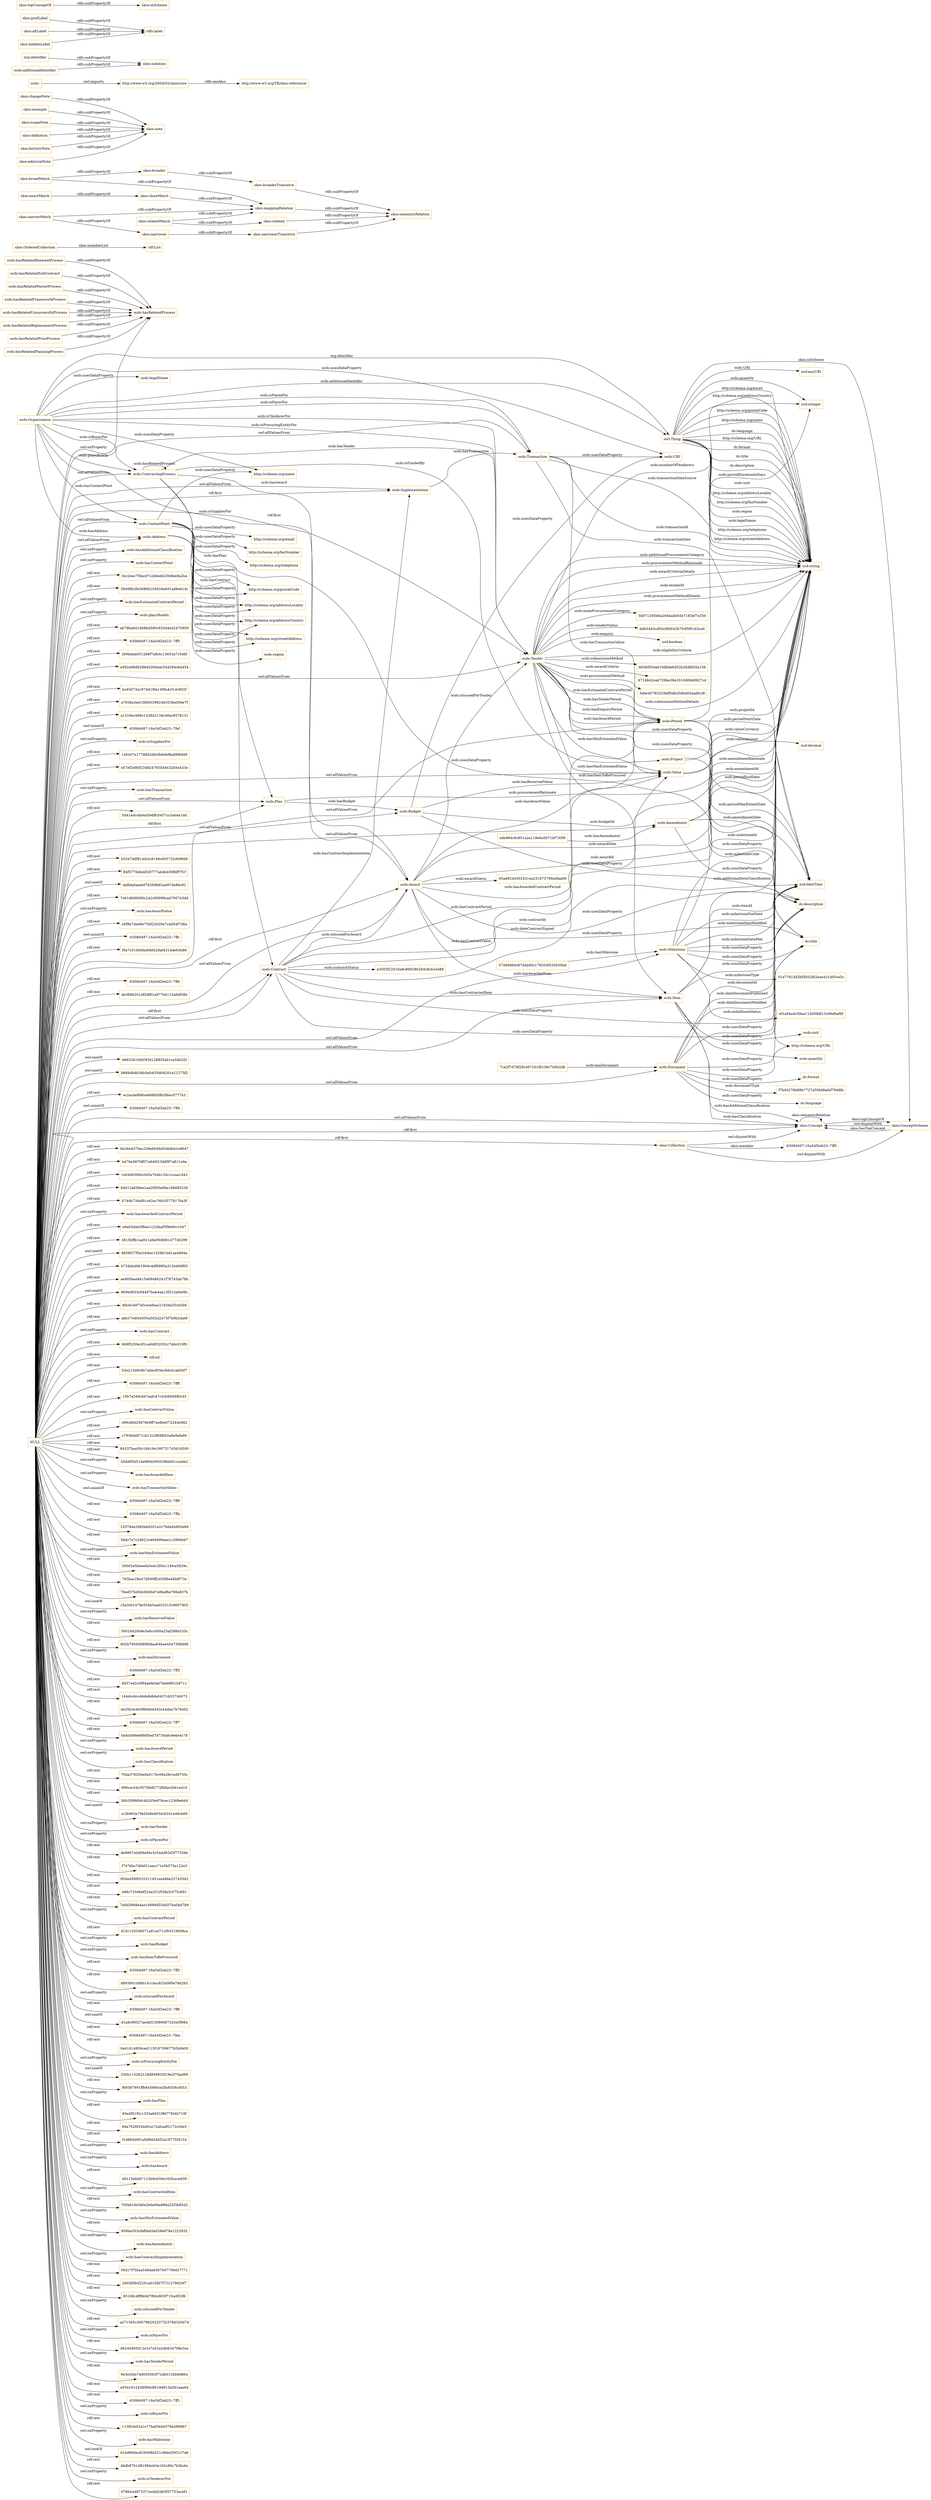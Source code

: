 digraph ar2dtool_diagram { 
rankdir=LR;
size="1501"
node [shape = rectangle, color="orange"]; "ocds:Budget" "ocds:Tender" "ocds:Value" "ocds:Transaction" "ocds:Amendment" "ocds:Period" "ocds:Project" "ocds:ContactPoint" "ocds:Plan" "ocds:Organisation" "7ca2f7d78f29c467161fb108c7b0b2d6" "ocds:Contract" "ocds:Milestone" "ocds:Implementation" "ede984c8c851a2a118e6a5071bf730f9" "ocds:Document" "ocds:Address" "ocds:Item" "ocds:Award" "ocds:ContractingProcess" "57499d60c87d4b95c178203f335935bd" "-6308d497:16a54f2eb23:-7ff0" "skos:OrderedCollection" "skos:Collection" "skos:ConceptScheme" "skos:Concept" ; /*classes style*/
	"skos:closeMatch" -> "skos:mappingRelation" [ label = "rdfs:subPropertyOf" ];
	"skos:changeNote" -> "skos:note" [ label = "rdfs:subPropertyOf" ];
	"ocds:hasRelatedParentProcess" -> "ocds:hasRelatedProcess" [ label = "rdfs:subPropertyOf" ];
	"http://www.w3.org/2004/02/skos/core" -> "http://www.w3.org/TR/skos-reference/" [ label = "rdfs:seeAlso" ];
	"skos:related" -> "skos:semanticRelation" [ label = "rdfs:subPropertyOf" ];
	"skos:example" -> "skos:note" [ label = "rdfs:subPropertyOf" ];
	"ocds:Amendment" -> "dc:description" [ label = "ocds:usesDataProperty" ];
	"skos:exactMatch" -> "skos:closeMatch" [ label = "rdfs:subPropertyOf" ];
	"ocds:hasRelatedFrameworkProcess" -> "ocds:hasRelatedProcess" [ label = "rdfs:subPropertyOf" ];
	"skos:broaderTransitive" -> "skos:semanticRelation" [ label = "rdfs:subPropertyOf" ];
	"skos:narrower" -> "skos:narrowerTransitive" [ label = "rdfs:subPropertyOf" ];
	"skos:Collection" -> "skos:ConceptScheme" [ label = "owl:disjointWith" ];
	"skos:Collection" -> "skos:Concept" [ label = "owl:disjointWith" ];
	"ocds:hasRelatedUnsuccessfulProcess" -> "ocds:hasRelatedProcess" [ label = "rdfs:subPropertyOf" ];
	"org:identifier" -> "skos:notation" [ label = "rdfs:subPropertyOf" ];
	"skos:ConceptScheme" -> "skos:Concept" [ label = "owl:disjointWith" ];
	"ocds:Document" -> "http://schema.org/URL" [ label = "ocds:usesDataProperty" ];
	"ocds:Document" -> "dc:title" [ label = "ocds:usesDataProperty" ];
	"ocds:Document" -> "dc:language" [ label = "ocds:usesDataProperty" ];
	"ocds:Document" -> "dc:format" [ label = "ocds:usesDataProperty" ];
	"ocds:Document" -> "dc:description" [ label = "ocds:usesDataProperty" ];
	"skos:scopeNote" -> "skos:note" [ label = "rdfs:subPropertyOf" ];
	"ocds:Milestone" -> "dc:title" [ label = "ocds:usesDataProperty" ];
	"ocds:Milestone" -> "dc:description" [ label = "ocds:usesDataProperty" ];
	"skos:prefLabel" -> "rdfs:label" [ label = "rdfs:subPropertyOf" ];
	"ocds:hasRelatedReplacementProcess" -> "ocds:hasRelatedProcess" [ label = "rdfs:subPropertyOf" ];
	"skos:broadMatch" -> "skos:broader" [ label = "rdfs:subPropertyOf" ];
	"skos:broadMatch" -> "skos:mappingRelation" [ label = "rdfs:subPropertyOf" ];
	"ocds:hasRelatedPriorProcess" -> "ocds:hasRelatedProcess" [ label = "rdfs:subPropertyOf" ];
	"skos:narrowMatch" -> "skos:narrower" [ label = "rdfs:subPropertyOf" ];
	"skos:narrowMatch" -> "skos:mappingRelation" [ label = "rdfs:subPropertyOf" ];
	"ocds:Award" -> "dc:description" [ label = "ocds:usesDataProperty" ];
	"ocds:Award" -> "dc:title" [ label = "ocds:usesDataProperty" ];
	"ocds:Budget" -> "ocds:URI" [ label = "ocds:usesDataProperty" ];
	"ocds:Budget" -> "dc:description" [ label = "ocds:usesDataProperty" ];
	"skos:narrowerTransitive" -> "skos:semanticRelation" [ label = "rdfs:subPropertyOf" ];
	"skos:altLabel" -> "rdfs:label" [ label = "rdfs:subPropertyOf" ];
	"skos:hiddenLabel" -> "rdfs:label" [ label = "rdfs:subPropertyOf" ];
	"ocds:hasRelatedPlanningProcess" -> "ocds:hasRelatedProcess" [ label = "rdfs:subPropertyOf" ];
	"ocds:" -> "http://www.w3.org/2004/02/skos/core" [ label = "owl:imports" ];
	"ocds:hasRelatedRenewalProcess" -> "ocds:hasRelatedProcess" [ label = "rdfs:subPropertyOf" ];
	"ocds:ContactPoint" -> "http://schema.org/postalCode" [ label = "ocds:usesDataProperty" ];
	"ocds:ContactPoint" -> "http://schema.org/telephone" [ label = "ocds:usesDataProperty" ];
	"ocds:ContactPoint" -> "http://schema.org/addressCountry" [ label = "ocds:usesDataProperty" ];
	"ocds:ContactPoint" -> "http://schema.org/URL" [ label = "ocds:usesDataProperty" ];
	"ocds:ContactPoint" -> "http://schema.org/addressLocality" [ label = "ocds:usesDataProperty" ];
	"ocds:ContactPoint" -> "http://schema.org/streetAddress" [ label = "ocds:usesDataProperty" ];
	"ocds:ContactPoint" -> "http://schema.org/email" [ label = "ocds:usesDataProperty" ];
	"ocds:ContactPoint" -> "http://schema.org/faxNumber" [ label = "ocds:usesDataProperty" ];
	"ocds:ContactPoint" -> "http://schema.org/name" [ label = "ocds:usesDataProperty" ];
	"ocds:Tender" -> "dc:title" [ label = "ocds:usesDataProperty" ];
	"ocds:Tender" -> "dc:description" [ label = "ocds:usesDataProperty" ];
	"ocds:Address" -> "ocds:region" [ label = "ocds:usesDataProperty" ];
	"ocds:Address" -> "http://schema.org/streetAddress" [ label = "ocds:usesDataProperty" ];
	"ocds:Address" -> "http://schema.org/postalCode" [ label = "ocds:usesDataProperty" ];
	"ocds:Address" -> "http://schema.org/addressLocality" [ label = "ocds:usesDataProperty" ];
	"ocds:Address" -> "http://schema.org/addressCountry" [ label = "ocds:usesDataProperty" ];
	"ocds:Contract" -> "dc:description" [ label = "ocds:usesDataProperty" ];
	"ocds:Contract" -> "dc:title" [ label = "ocds:usesDataProperty" ];
	"ocds:Organisation" -> "ocds:legalName" [ label = "ocds:usesDataProperty" ];
	"ocds:Organisation" -> "ocds:URI" [ label = "ocds:usesDataProperty" ];
	"ocds:Organisation" -> "http://schema.org/name" [ label = "ocds:usesDataProperty" ];
	"ocds:Transaction" -> "ocds:URI" [ label = "ocds:usesDataProperty" ];
	"skos:definition" -> "skos:note" [ label = "rdfs:subPropertyOf" ];
	"skos:historyNote" -> "skos:note" [ label = "rdfs:subPropertyOf" ];
	"ocds:Project" -> "dc:title" [ label = "ocds:usesDataProperty" ];
	"ocds:additionalIdentifier" -> "skos:notation" [ label = "rdfs:subPropertyOf" ];
	"NULL" -> "b734bbd9b1904c4df9985a315e49df05" [ label = "rdf:rest" ];
	"NULL" -> "ae905bea9415469486241f78745ab78b" [ label = "rdf:rest" ];
	"NULL" -> "869e0833c94497bab4aa13f212a0e08c" [ label = "owl:oneOf" ];
	"NULL" -> "d9cdc3ef740cecbfeac21926a35cb5b6" [ label = "rdf:rest" ];
	"NULL" -> "ocds:Value" [ label = "owl:allValuesFrom" ];
	"NULL" -> "ocds:Milestone" [ label = "owl:allValuesFrom" ];
	"NULL" -> "abb17e4f44050a502d2475f7b9b2da6f" [ label = "rdf:rest" ];
	"NULL" -> "ocds:hasContract" [ label = "owl:onProperty" ];
	"NULL" -> "ocds:Plan" [ label = "rdf:first" ];
	"NULL" -> "606f5259e3f1ca0d852052c7ddc019f0" [ label = "rdf:rest" ];
	"NULL" -> "rdf:nil" [ label = "rdf:rest" ];
	"NULL" -> "53e215d9c6b7abbcf03ec9dcd1ab50f7" [ label = "rdf:rest" ];
	"NULL" -> "-6308d497:16a54f2eb23:-7ff8" [ label = "rdf:rest" ];
	"NULL" -> "10b7a349cbb7aafc47c3cb9fdf4f6245" [ label = "rdf:rest" ];
	"NULL" -> "ocds:hasContractValue" [ label = "owl:onProperty" ];
	"NULL" -> "c99cd6d25876e9ff7ee8be072244e982" [ label = "rdf:rest" ];
	"NULL" -> "c7936dd871cb12c2f84fb02a8e9afa66" [ label = "rdf:rest" ];
	"NULL" -> "84337bac00c16b16e1987317d3d16500" [ label = "rdf:rest" ];
	"NULL" -> "b5dd95b514e980e365039bbf41ccade2" [ label = "rdf:rest" ];
	"NULL" -> "ocds:hasAwardedItem" [ label = "owl:onProperty" ];
	"NULL" -> "ocds:hasTransactionValue" [ label = "owl:onProperty" ];
	"NULL" -> "-6308d497:16a54f2eb23:-7ff9" [ label = "owl:unionOf" ];
	"NULL" -> "-6308d497:16a54f2eb23:-7ffa" [ label = "rdf:rest" ];
	"NULL" -> "103764e2985eb0201e2c79da94893e89" [ label = "rdf:rest" ];
	"NULL" -> "ocds:Award" [ label = "owl:allValuesFrom" ];
	"NULL" -> "56dc7a7c2d621e464099aee1c3966bb7" [ label = "rdf:rest" ];
	"NULL" -> "ocds:hasMaxEstimatedValue" [ label = "owl:onProperty" ];
	"NULL" -> "30002e5bbeefa5edc280a114fce5829c" [ label = "rdf:rest" ];
	"NULL" -> "763bac28e47d590ff2d35f6e46b6f73e" [ label = "rdf:rest" ];
	"NULL" -> "76ed57bd0dc0b94d7e86af6e790a837b" [ label = "rdf:rest" ];
	"NULL" -> "skos:Concept" [ label = "owl:allValuesFrom" ];
	"NULL" -> "c5a3cb1478e554b5aad23315c9697802" [ label = "owl:oneOf" ];
	"NULL" -> "ocds:Document" [ label = "owl:allValuesFrom" ];
	"NULL" -> "ocds:hasReservedValue" [ label = "owl:onProperty" ];
	"NULL" -> "ocds:Contract" [ label = "rdf:first" ];
	"NULL" -> "3001b020b9e3a6cc000a25af288b535c" [ label = "rdf:rest" ];
	"NULL" -> "ocds:Plan" [ label = "owl:allValuesFrom" ];
	"NULL" -> "802b79560889fddaa64bee4547308d98" [ label = "rdf:rest" ];
	"NULL" -> "ocds:hasDocument" [ label = "owl:onProperty" ];
	"NULL" -> "-6308d497:16a54f2eb23:-7ff3" [ label = "rdf:rest" ];
	"NULL" -> "6937ed2c5f94aefe0ab7beb8f01b9711" [ label = "rdf:rest" ];
	"NULL" -> "skos:Concept" [ label = "rdf:first" ];
	"NULL" -> "144dcc6cc46defe8da0437cb5374b073" [ label = "rdf:rest" ];
	"NULL" -> "4e35b3e493f660b4343c44dea7b76462" [ label = "rdf:rest" ];
	"NULL" -> "-6308d497:16a54f2eb23:-7ff7" [ label = "rdf:rest" ];
	"NULL" -> "ocds:Tender" [ label = "rdf:first" ];
	"NULL" -> "ocds:Tender" [ label = "owl:allValuesFrom" ];
	"NULL" -> "0d4cb09e6986f0ed78730a8c9e6e4c78" [ label = "rdf:rest" ];
	"NULL" -> "ocds:hasAwardPeriod" [ label = "owl:onProperty" ];
	"NULL" -> "ocds:hasClassification" [ label = "owl:onProperty" ];
	"NULL" -> "ocds:Contract" [ label = "owl:allValuesFrom" ];
	"NULL" -> "70da37602be8a5176c09a2fe1ed9755c" [ label = "rdf:rest" ];
	"NULL" -> "890cac54c55708db772fbfae2b61ed10" [ label = "rdf:rest" ];
	"NULL" -> "36b35986bfc4b205e978cec12369e6d4" [ label = "rdf:rest" ];
	"NULL" -> "cc3b963e7f4d3e8e4634c6241e48cb60" [ label = "owl:oneOf" ];
	"NULL" -> "ocds:hasTender" [ label = "owl:onProperty" ];
	"NULL" -> "ocds:Transaction" [ label = "owl:allValuesFrom" ];
	"NULL" -> "ocds:ContactPoint" [ label = "owl:allValuesFrom" ];
	"NULL" -> "ocds:isPayeeFor" [ label = "owl:onProperty" ];
	"NULL" -> "8e9997e0d09e94c3c54dd82d3f77338e" [ label = "rdf:rest" ];
	"NULL" -> "ocds:Address" [ label = "owl:allValuesFrom" ];
	"NULL" -> "f7476bc74fa021aacc71e5b575e122e3" [ label = "rdf:rest" ];
	"NULL" -> "950a459f0532311451ee4d6e22743542" [ label = "rdf:rest" ];
	"NULL" -> "e98c73346ef324a331f55fe3c575c691" [ label = "rdf:rest" ];
	"NULL" -> "ocds:Award" [ label = "rdf:first" ];
	"NULL" -> "7a0d398de4ae1069dd55dd57ba0bd7b9" [ label = "rdf:rest" ];
	"NULL" -> "ocds:hasContractPeriod" [ label = "owl:onProperty" ];
	"NULL" -> "d15c120346071a81ad71cf04319808ca" [ label = "rdf:rest" ];
	"NULL" -> "ocds:hasBudget" [ label = "owl:onProperty" ];
	"NULL" -> "ocds:Amendment" [ label = "owl:allValuesFrom" ];
	"NULL" -> "ocds:hasItemToBeProcured" [ label = "owl:onProperty" ];
	"NULL" -> "-6308d497:16a54f2eb23:-7ff2" [ label = "rdf:rest" ];
	"NULL" -> "d8939010d80141cbcc825d9f0e78d265" [ label = "rdf:rest" ];
	"NULL" -> "ocds:isIssuedForAward" [ label = "owl:onProperty" ];
	"NULL" -> "-6308d497:16a54f2eb23:-7ff6" [ label = "rdf:rest" ];
	"NULL" -> "d1a8c99527aedbf13086987243e5f98d" [ label = "owl:oneOf" ];
	"NULL" -> "ocds:hasRelatedProcess" [ label = "owl:onProperty" ];
	"NULL" -> "-6308d497:16a54f2eb23:-7fee" [ label = "rdf:rest" ];
	"NULL" -> "0e41814859ced115f18709677b5b9400" [ label = "rdf:rest" ];
	"NULL" -> "ocds:isProcuringEntityFor" [ label = "owl:onProperty" ];
	"NULL" -> "256b115262128d849835f19e2f7dad69" [ label = "owl:oneOf" ];
	"NULL" -> "f69387991ffb84568dcd3fa8358cd053" [ label = "rdf:rest" ];
	"NULL" -> "ocds:hasPlan" [ label = "owl:onProperty" ];
	"NULL" -> "83e4f51f0c1353a6931f9677fd4b718f" [ label = "rdf:rest" ];
	"NULL" -> "9da7626f244d0ca72afcadf2172c0de5" [ label = "rdf:rest" ];
	"NULL" -> "f1d865d0f1af4f9d3dd52a1877f39154" [ label = "rdf:rest" ];
	"NULL" -> "ocds:hasAddress" [ label = "owl:onProperty" ];
	"NULL" -> "skos:Collection" [ label = "rdf:first" ];
	"NULL" -> "ocds:hasAward" [ label = "owl:onProperty" ];
	"NULL" -> "46115efafd7115b9c630e165fcace839" [ label = "rdf:rest" ];
	"NULL" -> "ocds:hasContractedItem" [ label = "owl:onProperty" ];
	"NULL" -> "705bb1fe3d6e2b6e6be886a22f3b85d2" [ label = "rdf:rest" ];
	"NULL" -> "ocds:Item" [ label = "owl:allValuesFrom" ];
	"NULL" -> "ocds:hasMinEstimatedValue" [ label = "owl:onProperty" ];
	"NULL" -> "959ba353cfafbbd3a028e978e1222932" [ label = "rdf:rest" ];
	"NULL" -> "ocds:hasAmendment" [ label = "owl:onProperty" ];
	"NULL" -> "ocds:hasContractImplementation" [ label = "owl:onProperty" ];
	"NULL" -> "092c7f7fdaa548da63870d7709d27771" [ label = "rdf:rest" ];
	"NULL" -> "2602f09cf2291a010fd7f731279820f7" [ label = "rdf:rest" ];
	"NULL" -> "83168c4ff9b9d7f66c903f71fce952f6" [ label = "rdf:rest" ];
	"NULL" -> "ocds:isIssuedForTender" [ label = "owl:onProperty" ];
	"NULL" -> "a271565c30079620223732378d320d7d" [ label = "rdf:rest" ];
	"NULL" -> "ocds:Period" [ label = "owl:allValuesFrom" ];
	"NULL" -> "ocds:isPayerFor" [ label = "owl:onProperty" ];
	"NULL" -> "d6244565d12e1e7a52a24b634709e3ce" [ label = "rdf:rest" ];
	"NULL" -> "ocds:hasTenderPeriod" [ label = "owl:onProperty" ];
	"NULL" -> "ocds:ContractingProcess" [ label = "owl:allValuesFrom" ];
	"NULL" -> "9e3e2fab74d035063f72db012bb9d864" [ label = "rdf:rest" ];
	"NULL" -> "e0541612438569c8019d913a281aaa64" [ label = "rdf:rest" ];
	"NULL" -> "-6308d497:16a54f2eb23:-7ff1" [ label = "rdf:rest" ];
	"NULL" -> "ocds:isBuyerFor" [ label = "owl:onProperty" ];
	"NULL" -> "113fb3e02a1e77baf3d4d379a5f0fd67" [ label = "rdf:rest" ];
	"NULL" -> "ocds:hasMilestone" [ label = "owl:onProperty" ];
	"NULL" -> "624d69dec826008d321c9bbd3931c7a6" [ label = "owl:oneOf" ];
	"NULL" -> "ocds:Implementation" [ label = "owl:allValuesFrom" ];
	"NULL" -> "ocds:Implementation" [ label = "rdf:first" ];
	"NULL" -> "4bdb87b1d81984eb3e102c89c7b3bcbc" [ label = "rdf:rest" ];
	"NULL" -> "ocds:isTendererFor" [ label = "owl:onProperty" ];
	"NULL" -> "6786444873371ec6d2d65f57753ecbf1" [ label = "rdf:rest" ];
	"NULL" -> "ocds:hasAdditionalClassification" [ label = "owl:onProperty" ];
	"NULL" -> "ocds:hasContactPoint" [ label = "owl:onProperty" ];
	"NULL" -> "0cc2eac75facd7c2dbed423b9ee8a2ba" [ label = "rdf:rest" ];
	"NULL" -> "38499b3fe36866104928eb91ad8e614c" [ label = "rdf:rest" ];
	"NULL" -> "ocds:hasEstimatedContractPeriod" [ label = "owl:onProperty" ];
	"NULL" -> "ocds:playsRoleIn" [ label = "owl:onProperty" ];
	"NULL" -> "eb78ba641d68bd590c933d4e02470959" [ label = "rdf:rest" ];
	"NULL" -> "-6308d497:16a54f2eb23:-7ff5" [ label = "rdf:rest" ];
	"NULL" -> "269bdab051288f7afb4c13653a7c5d6f" [ label = "rdf:rest" ];
	"NULL" -> "e592a98d928846260a4c544394c64454" [ label = "rdf:rest" ];
	"NULL" -> "bcd3d73a1974d19fa14f9a4cf1dc602f" [ label = "rdf:rest" ];
	"NULL" -> "a7058a3ed10fd055982483538a00be7f" [ label = "rdf:rest" ];
	"NULL" -> "a1316ec466e142842134c46ec8578131" [ label = "rdf:rest" ];
	"NULL" -> "-6308d497:16a54f2eb23:-7fef" [ label = "owl:unionOf" ];
	"NULL" -> "ocds:isSupplierFor" [ label = "owl:onProperty" ];
	"NULL" -> "140207e17788d2d6cfb69bf8a889bfd9" [ label = "rdf:rest" ];
	"NULL" -> "e57ef2480f2348247055d4432b5e433e" [ label = "rdf:rest" ];
	"NULL" -> "ocds:hasTransaction" [ label = "owl:onProperty" ];
	"NULL" -> "5d41edccbb4a59dffc5457cc3ab4a1dd" [ label = "rdf:rest" ];
	"NULL" -> "b3347ddf914fa3c8166c005732d098d9" [ label = "rdf:rest" ];
	"NULL" -> "84f5770efa4028777ab4b450fbff7f1f" [ label = "rdf:rest" ];
	"NULL" -> "dafbfa0aeebf782f4fb62ad97de86c92" [ label = "owl:oneOf" ];
	"NULL" -> "7e61d6d0b90c242c00999cad700743dd" [ label = "rdf:rest" ];
	"NULL" -> "ocds:hasAwardValue" [ label = "owl:onProperty" ];
	"NULL" -> "e5f9e7da49e75bf22629e7c4d54f7d6a" [ label = "rdf:rest" ];
	"NULL" -> "-6308d497:16a54f2eb23:-7ffc" [ label = "owl:unionOf" ];
	"NULL" -> "f5e7c51094fa406f429af4314de63b86" [ label = "rdf:rest" ];
	"NULL" -> "-6308d497:16a54f2eb23:-7ffb" [ label = "rdf:rest" ];
	"NULL" -> "de3686201df2df81a977b4115afe858b" [ label = "rdf:rest" ];
	"NULL" -> "ocds:Budget" [ label = "owl:allValuesFrom" ];
	"NULL" -> "d6632fc16fd3f3d128855ab1ca54b32f" [ label = "owl:oneOf" ];
	"NULL" -> "b889db4b36b5efc635d04201e21273f2" [ label = "owl:oneOf" ];
	"NULL" -> "ec2acdef680a668fd5ffe3f6ec077743" [ label = "rdf:rest" ];
	"NULL" -> "-6308d497:16a54f2eb23:-7ff4" [ label = "owl:unionOf" ];
	"NULL" -> "bb26e4370ac239e6b56d546dbd1e9647" [ label = "rdf:rest" ];
	"NULL" -> "b476e5876ff37a940f15d8f97a811e9a" [ label = "rdf:rest" ];
	"NULL" -> "1e04063fd4c045a7b4b120c1ccaa1d42" [ label = "rdf:rest" ];
	"NULL" -> "b4012a658ee1aa28f50a69a16b685230" [ label = "rdf:rest" ];
	"NULL" -> "b74db736af01c62ec76fc5577b176a3f" [ label = "rdf:rest" ];
	"NULL" -> "ocds:hasAwardedContractPeriod" [ label = "owl:onProperty" ];
	"NULL" -> "e6a03dab5f8ea1c22faaf5f9e60c1047" [ label = "rdf:rest" ];
	"NULL" -> "3815bffb1aa921a9a094fd6147746299" [ label = "rdf:rest" ];
	"NULL" -> "8658f27f5e2cb4ec1429b1bd1ae4894a" [ label = "owl:oneOf" ];
	"skos:topConceptOf" -> "skos:inScheme" [ label = "rdfs:subPropertyOf" ];
	"skos:relatedMatch" -> "skos:related" [ label = "rdfs:subPropertyOf" ];
	"skos:relatedMatch" -> "skos:mappingRelation" [ label = "rdfs:subPropertyOf" ];
	"skos:broader" -> "skos:broaderTransitive" [ label = "rdfs:subPropertyOf" ];
	"ocds:Item" -> "ocds:unit" [ label = "ocds:usesDataProperty" ];
	"ocds:Item" -> "ocds:quantity" [ label = "ocds:usesDataProperty" ];
	"ocds:Item" -> "dc:description" [ label = "ocds:usesDataProperty" ];
	"skos:mappingRelation" -> "skos:semanticRelation" [ label = "rdfs:subPropertyOf" ];
	"skos:editorialNote" -> "skos:note" [ label = "rdfs:subPropertyOf" ];
	"ocds:hasRelatedSubContract" -> "ocds:hasRelatedProcess" [ label = "rdfs:subPropertyOf" ];
	"ocds:Value" -> "xsd:decimal" [ label = "ocds:valueAmount" ];
	"ocds:Contract" -> "ocds:Value" [ label = "ocds:hasContractValue" ];
	"7ca2f7d78f29c467161fb108c7b0b2d6" -> "ocds:Document" [ label = "ocds:hasDocument" ];
	"ocds:Contract" -> "ocds:Award" [ label = "ocds:isIssuedForAward" ];
	"ocds:Tender" -> "b6360f34a610db0e6d52b26dfd55a159" [ label = "ocds:submissionMethod" ];
	"ocds:Tender" -> "ocds:Period" [ label = "ocds:hasTenderPeriod" ];
	"ocds:Award" -> "ocds:Value" [ label = "ocds:hasAwardValue" ];
	"ocds:Document" -> "xsd:dateTime" [ label = "ocds:dateDocumentModified" ];
	"ocds:Period" -> "xsd:dateTime" [ label = "ocds:periodMaxExtentDate" ];
	"ocds:Contract" -> "ocds:Implementation" [ label = "ocds:hasContractImplementation" ];
	"owl:Thing" -> "xsd:string" [ label = "http://schema.org/email" ];
	"owl:Thing" -> "xsd:string" [ label = "http://schema.org/addressCountry" ];
	"ocds:Tender" -> "xsd:string" [ label = "ocds:tenderId" ];
	"ocds:Tender" -> "6714b42cab729be38e3310d0bb0627cd" [ label = "ocds:awardCriteria" ];
	"ocds:Plan" -> "ocds:Budget" [ label = "ocds:hasBudget" ];
	"ocds:Award" -> "ocds:Tender" [ label = "ocds:isIssuedForTender" ];
	"ocds:Tender" -> "ocds:Period" [ label = "ocds:hasEnquiryPeriod" ];
	"ede984c8c851a2a118e6a5071bf730f9" -> "ocds:Amendment" [ label = "ocds:hasAmendment" ];
	"ocds:Award" -> "xsd:string" [ label = "ocds:awardDate" ];
	"ocds:ContractingProcess" -> "ocds:Contract" [ label = "ocds:hasContract" ];
	"ocds:Tender" -> "xsd:string" [ label = "ocds:procurementMethodDetails" ];
	"ocds:Amendment" -> "xsd:string" [ label = "ocds:amendmentRationale" ];
	"ocds:Tender" -> "xsd:string" [ label = "ocds:eligibilityCriteria" ];
	"ocds:Milestone" -> "ef1a94a4c59aa115d59df13c66d6af9f" [ label = "ocds:mileStoneStatus" ];
	"ocds:Organisation" -> "owl:Thing" [ label = "ocds:additionalIdentifier" ];
	"ocds:Document" -> "xsd:string" [ label = "ocds:documentId" ];
	"owl:Thing" -> "xsd:string" [ label = "http://schema.org/postalCode" ];
	"skos:ConceptScheme" -> "skos:Concept" [ label = "skos:hasTopConcept" ];
	"ocds:Milestone" -> "xsd:dateTime" [ label = "ocds:milestoneDateModified" ];
	"owl:Thing" -> "xsd:string" [ label = "http://schema.org/name" ];
	"ocds:Tender" -> "3ebe45785203bff5db20dbd03eadfc38" [ label = "ocds:procurementMethod" ];
	"ocds:Contract" -> "xsd:string" [ label = "ocds:contractId" ];
	"ocds:Contract" -> "ocds:Item" [ label = "ocds:hasContractedItem" ];
	"ocds:Milestone" -> "xsd:dateTime" [ label = "ocds:milestoneDateMet" ];
	"ocds:Organisation" -> "ocds:Address" [ label = "ocds:hasAddress" ];
	"ocds:Tender" -> "ocds:Value" [ label = "ocds:hasMinEstimatedValue" ];
	"ocds:Organisation" -> "ocds:ContactPoint" [ label = "ocds:hasContactPoint" ];
	"ocds:Contract" -> "ocds:Period" [ label = "ocds:hasContractPeriod" ];
	"skos:Concept" -> "skos:ConceptScheme" [ label = "skos:topConceptOf" ];
	"ocds:Award" -> "xsd:string" [ label = "ocds:awardId" ];
	"skos:Collection" -> "-6308d497:16a54f2eb23:-7ff0" [ label = "skos:member" ];
	"ocds:Contract" -> "e3583f22016a8c8692862b4c8cb2e488" [ label = "ocds:contractStatus" ];
	"ocds:Amendment" -> "xsd:dateTime" [ label = "ocds:amendmentDate" ];
	"ocds:Organisation" -> "ocds:ContractingProcess" [ label = "ocds:isBuyerFor" ];
	"owl:Thing" -> "xsd:string" [ label = "dc:language" ];
	"owl:Thing" -> "xsd:string" [ label = "http://schema.org/URL" ];
	"ocds:Award" -> "ocds:Period" [ label = "ocds:hasAwardedContractPeriod" ];
	"owl:Thing" -> "xsd:string" [ label = "dc:format" ];
	"ocds:Document" -> "f7b40276b89b7727a50bbfaebf7948fa" [ label = "ocds:documentType" ];
	"ocds:Organisation" -> "ocds:Tender" [ label = "ocds:isTendererFor" ];
	"owl:Thing" -> "xsd:string" [ label = "dc:title" ];
	"ocds:Implementation" -> "ocds:Transaction" [ label = "ocds:hasTransaction" ];
	"ocds:Transaction" -> "ocds:Value" [ label = "ocds:hasTransactionValue" ];
	"ocds:Item" -> "xsd:string" [ label = "ocds:additionalItemClassification" ];
	"ocds:Contract" -> "xsd:dateTime" [ label = "ocds:dateContractSigned" ];
	"ocds:Transaction" -> "xsd:string" [ label = "ocds:transactionDataSource" ];
	"ocds:Tender" -> "ocds:Period" [ label = "ocds:hasEstimatedContractPeriod" ];
	"ocds:Tender" -> "xsd:string" [ label = "ocds:submissionMethodDetails" ];
	"owl:Thing" -> "xsd:string" [ label = "dc:description" ];
	"ocds:Amendment" -> "xsd:string" [ label = "ocds:amendmentId" ];
	"owl:Thing" -> "xsd:string" [ label = "ocds:unit" ];
	"owl:Thing" -> "skos:ConceptScheme" [ label = "skos:inScheme" ];
	"ocds:Tender" -> "ocds:Item" [ label = "ocds:hasItemToBeProcured" ];
	"ocds:ContractingProcess" -> "ocds:Project" [ label = "ocds:isFundedBy" ];
	"owl:Thing" -> "xsd:string" [ label = "http://schema.org/addressLocality" ];
	"skos:OrderedCollection" -> "rdf:List" [ label = "skos:memberList" ];
	"ocds:Organisation" -> "owl:Thing" [ label = "org:identifier" ];
	"ocds:Item" -> "skos:Concept" [ label = "ocds:hasAdditionalClassification" ];
	"ocds:Plan" -> "xsd:string" [ label = "ocds:procurementRationale" ];
	"owl:Thing" -> "xsd:string" [ label = "http://schema.org/faxNumber" ];
	"ocds:Organisation" -> "ocds:Transaction" [ label = "ocds:isPayerFor" ];
	"ocds:Tender" -> "xsd:string" [ label = "ocds:additionalProcurementCategory" ];
	"ocds:Milestone" -> "01e77613d3bf3052f62eae431d05ce5c" [ label = "ocds:milestoneType" ];
	"ocds:Item" -> "skos:Concept" [ label = "ocds:hasClassification" ];
	"ocds:ContractingProcess" -> "ocds:Award" [ label = "ocds:hasAward" ];
	"ocds:Award" -> "65ad924d302431ea231973799adfaa69" [ label = "ocds:awardStatus" ];
	"ocds:Transaction" -> "xsd:dateTime" [ label = "ocds:transactionDate" ];
	"ocds:Project" -> "xsd:string" [ label = "ocds:projectId" ];
	"ocds:Item" -> "xsd:string" [ label = "ocds:itemId" ];
	"ocds:Organisation" -> "ocds:ContractingProcess" [ label = "ocds:playsRoleIn" ];
	"ocds:Milestone" -> "xsd:dateTime" [ label = "ocds:milestoneDueDate" ];
	"ocds:Budget" -> "xsd:string" [ label = "ocds:budgetId" ];
	"owl:Thing" -> "xsd:anyURI" [ label = "ocds:URI" ];
	"ocds:Tender" -> "ocds:Period" [ label = "ocds:hasAwardPeriod" ];
	"owl:Thing" -> "xsd:string" [ label = "ocds:region" ];
	"ocds:Tender" -> "ocds:Value" [ label = "ocds:hasMaxEstimatedValue" ];
	"skos:Concept" -> "skos:Concept" [ label = "skos:semanticRelation" ];
	"ocds:ContractingProcess" -> "ocds:Tender" [ label = "ocds:hasTender" ];
	"ocds:Transaction" -> "xsd:string" [ label = "ocds:transactionId" ];
	"ocds:Period" -> "xsd:integer" [ label = "ocds:periodDurationInDays" ];
	"ocds:Period" -> "xsd:dateTime" [ label = "ocds:periodStartDate" ];
	"ocds:Tender" -> "5b871295b6a294babb93e7183ef7e350" [ label = "ocds:mainProcurementCategory" ];
	"ocds:Organisation" -> "ocds:Tender" [ label = "ocds:isProcuringEntityFor" ];
	"ocds:ContractingProcess" -> "ocds:Plan" [ label = "ocds:hasPlan" ];
	"ocds:Tender" -> "ddb54d3cd93c0fd042b7fc95f61d3ca0" [ label = "ocds:tenderStatus" ];
	"ocds:Budget" -> "ocds:Value" [ label = "ocds:hasReservedValue" ];
	"ocds:Award" -> "ocds:Item" [ label = "ocds:hasAwardedItem" ];
	"ocds:Tender" -> "xsd:boolean" [ label = "ocds:enquiry" ];
	"ocds:Tender" -> "xsd:string" [ label = "ocds:procurementMethodRationale" ];
	"owl:Thing" -> "xsd:string" [ label = "ocds:legalName" ];
	"owl:Thing" -> "xsd:integer" [ label = "ocds:quantity" ];
	"ocds:Milestone" -> "xsd:string" [ label = "ocds:milestoneId" ];
	"57499d60c87d4b95c178203f335935bd" -> "ocds:Milestone" [ label = "ocds:hasMilestone" ];
	"ocds:Tender" -> "xsd:integer" [ label = "ocds:numberOfTenderers" ];
	"ocds:Organisation" -> "ocds:Award" [ label = "ocds:isSupplierFor" ];
	"ocds:Milestone" -> "xsd:string" [ label = "ocds:milestoneCode" ];
	"owl:Thing" -> "xsd:string" [ label = "http://schema.org/telephone" ];
	"ocds:Document" -> "xsd:dateTime" [ label = "ocds:dateDocumentPublished" ];
	"ocds:Period" -> "xsd:dateTime" [ label = "ocds:periodEndDate" ];
	"ocds:Organisation" -> "ocds:Transaction" [ label = "ocds:isPayeeFor" ];
	"ocds:Value" -> "xsd:string" [ label = "ocds:valueCurrency" ];
	"ocds:Tender" -> "xsd:string" [ label = "ocds:awardCriteriaDetails" ];
	"ocds:ContractingProcess" -> "ocds:ContractingProcess" [ label = "ocds:hasRelatedProcess" ];
	"owl:Thing" -> "xsd:string" [ label = "http://schema.org/streetAddress" ];

}
